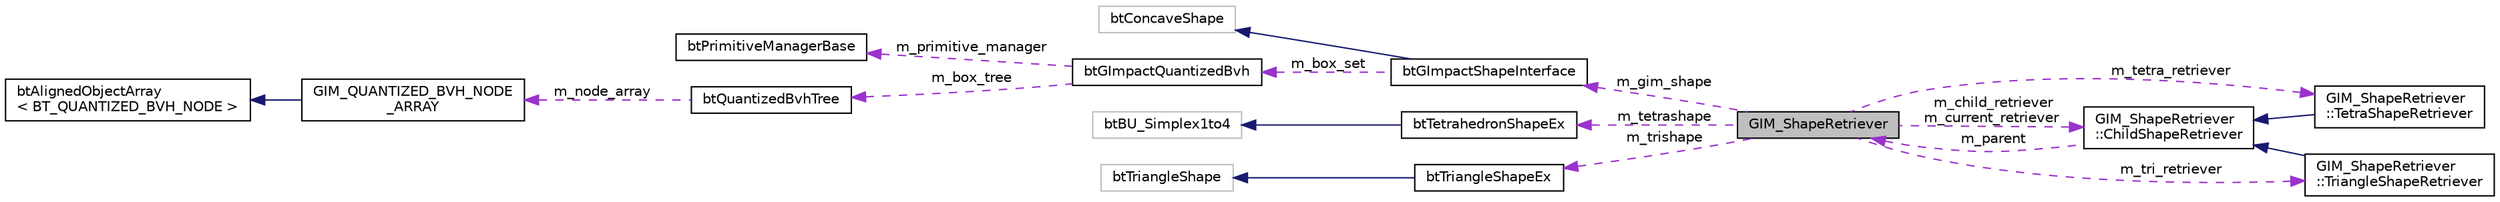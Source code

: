 digraph "GIM_ShapeRetriever"
{
  edge [fontname="Helvetica",fontsize="10",labelfontname="Helvetica",labelfontsize="10"];
  node [fontname="Helvetica",fontsize="10",shape=record];
  rankdir="LR";
  Node1 [label="GIM_ShapeRetriever",height=0.2,width=0.4,color="black", fillcolor="grey75", style="filled", fontcolor="black"];
  Node2 -> Node1 [dir="back",color="darkorchid3",fontsize="10",style="dashed",label=" m_gim_shape" ,fontname="Helvetica"];
  Node2 [label="btGImpactShapeInterface",height=0.2,width=0.4,color="black", fillcolor="white", style="filled",URL="$classbt_g_impact_shape_interface.html",tooltip="Base class for gimpact shapes. "];
  Node3 -> Node2 [dir="back",color="midnightblue",fontsize="10",style="solid",fontname="Helvetica"];
  Node3 [label="btConcaveShape",height=0.2,width=0.4,color="grey75", fillcolor="white", style="filled"];
  Node4 -> Node2 [dir="back",color="darkorchid3",fontsize="10",style="dashed",label=" m_box_set" ,fontname="Helvetica"];
  Node4 [label="btGImpactQuantizedBvh",height=0.2,width=0.4,color="black", fillcolor="white", style="filled",URL="$classbt_g_impact_quantized_bvh.html",tooltip="Structure for containing Boxes. "];
  Node5 -> Node4 [dir="back",color="darkorchid3",fontsize="10",style="dashed",label=" m_primitive_manager" ,fontname="Helvetica"];
  Node5 [label="btPrimitiveManagerBase",height=0.2,width=0.4,color="black", fillcolor="white", style="filled",URL="$classbt_primitive_manager_base.html",tooltip="Prototype Base class for primitive classification. "];
  Node6 -> Node4 [dir="back",color="darkorchid3",fontsize="10",style="dashed",label=" m_box_tree" ,fontname="Helvetica"];
  Node6 [label="btQuantizedBvhTree",height=0.2,width=0.4,color="black", fillcolor="white", style="filled",URL="$classbt_quantized_bvh_tree.html",tooltip="Basic Box tree structure. "];
  Node7 -> Node6 [dir="back",color="darkorchid3",fontsize="10",style="dashed",label=" m_node_array" ,fontname="Helvetica"];
  Node7 [label="GIM_QUANTIZED_BVH_NODE\l_ARRAY",height=0.2,width=0.4,color="black", fillcolor="white", style="filled",URL="$class_g_i_m___q_u_a_n_t_i_z_e_d___b_v_h___n_o_d_e___a_r_r_a_y.html"];
  Node8 -> Node7 [dir="back",color="midnightblue",fontsize="10",style="solid",fontname="Helvetica"];
  Node8 [label="btAlignedObjectArray\l\< BT_QUANTIZED_BVH_NODE \>",height=0.2,width=0.4,color="black", fillcolor="white", style="filled",URL="$classbt_aligned_object_array.html"];
  Node9 -> Node1 [dir="back",color="darkorchid3",fontsize="10",style="dashed",label=" m_tetra_retriever" ,fontname="Helvetica"];
  Node9 [label="GIM_ShapeRetriever\l::TetraShapeRetriever",height=0.2,width=0.4,color="black", fillcolor="white", style="filled",URL="$class_g_i_m___shape_retriever_1_1_tetra_shape_retriever.html"];
  Node10 -> Node9 [dir="back",color="midnightblue",fontsize="10",style="solid",fontname="Helvetica"];
  Node10 [label="GIM_ShapeRetriever\l::ChildShapeRetriever",height=0.2,width=0.4,color="black", fillcolor="white", style="filled",URL="$class_g_i_m___shape_retriever_1_1_child_shape_retriever.html"];
  Node1 -> Node10 [dir="back",color="darkorchid3",fontsize="10",style="dashed",label=" m_parent" ,fontname="Helvetica"];
  Node10 -> Node1 [dir="back",color="darkorchid3",fontsize="10",style="dashed",label=" m_child_retriever\nm_current_retriever" ,fontname="Helvetica"];
  Node11 -> Node1 [dir="back",color="darkorchid3",fontsize="10",style="dashed",label=" m_tetrashape" ,fontname="Helvetica"];
  Node11 [label="btTetrahedronShapeEx",height=0.2,width=0.4,color="black", fillcolor="white", style="filled",URL="$classbt_tetrahedron_shape_ex.html",tooltip="Helper class for tetrahedrons. "];
  Node12 -> Node11 [dir="back",color="midnightblue",fontsize="10",style="solid",fontname="Helvetica"];
  Node12 [label="btBU_Simplex1to4",height=0.2,width=0.4,color="grey75", fillcolor="white", style="filled"];
  Node13 -> Node1 [dir="back",color="darkorchid3",fontsize="10",style="dashed",label=" m_trishape" ,fontname="Helvetica"];
  Node13 [label="btTriangleShapeEx",height=0.2,width=0.4,color="black", fillcolor="white", style="filled",URL="$classbt_triangle_shape_ex.html",tooltip="Helper class for colliding Bullet Triangle Shapes. "];
  Node14 -> Node13 [dir="back",color="midnightblue",fontsize="10",style="solid",fontname="Helvetica"];
  Node14 [label="btTriangleShape",height=0.2,width=0.4,color="grey75", fillcolor="white", style="filled"];
  Node15 -> Node1 [dir="back",color="darkorchid3",fontsize="10",style="dashed",label=" m_tri_retriever" ,fontname="Helvetica"];
  Node15 [label="GIM_ShapeRetriever\l::TriangleShapeRetriever",height=0.2,width=0.4,color="black", fillcolor="white", style="filled",URL="$class_g_i_m___shape_retriever_1_1_triangle_shape_retriever.html"];
  Node10 -> Node15 [dir="back",color="midnightblue",fontsize="10",style="solid",fontname="Helvetica"];
}
